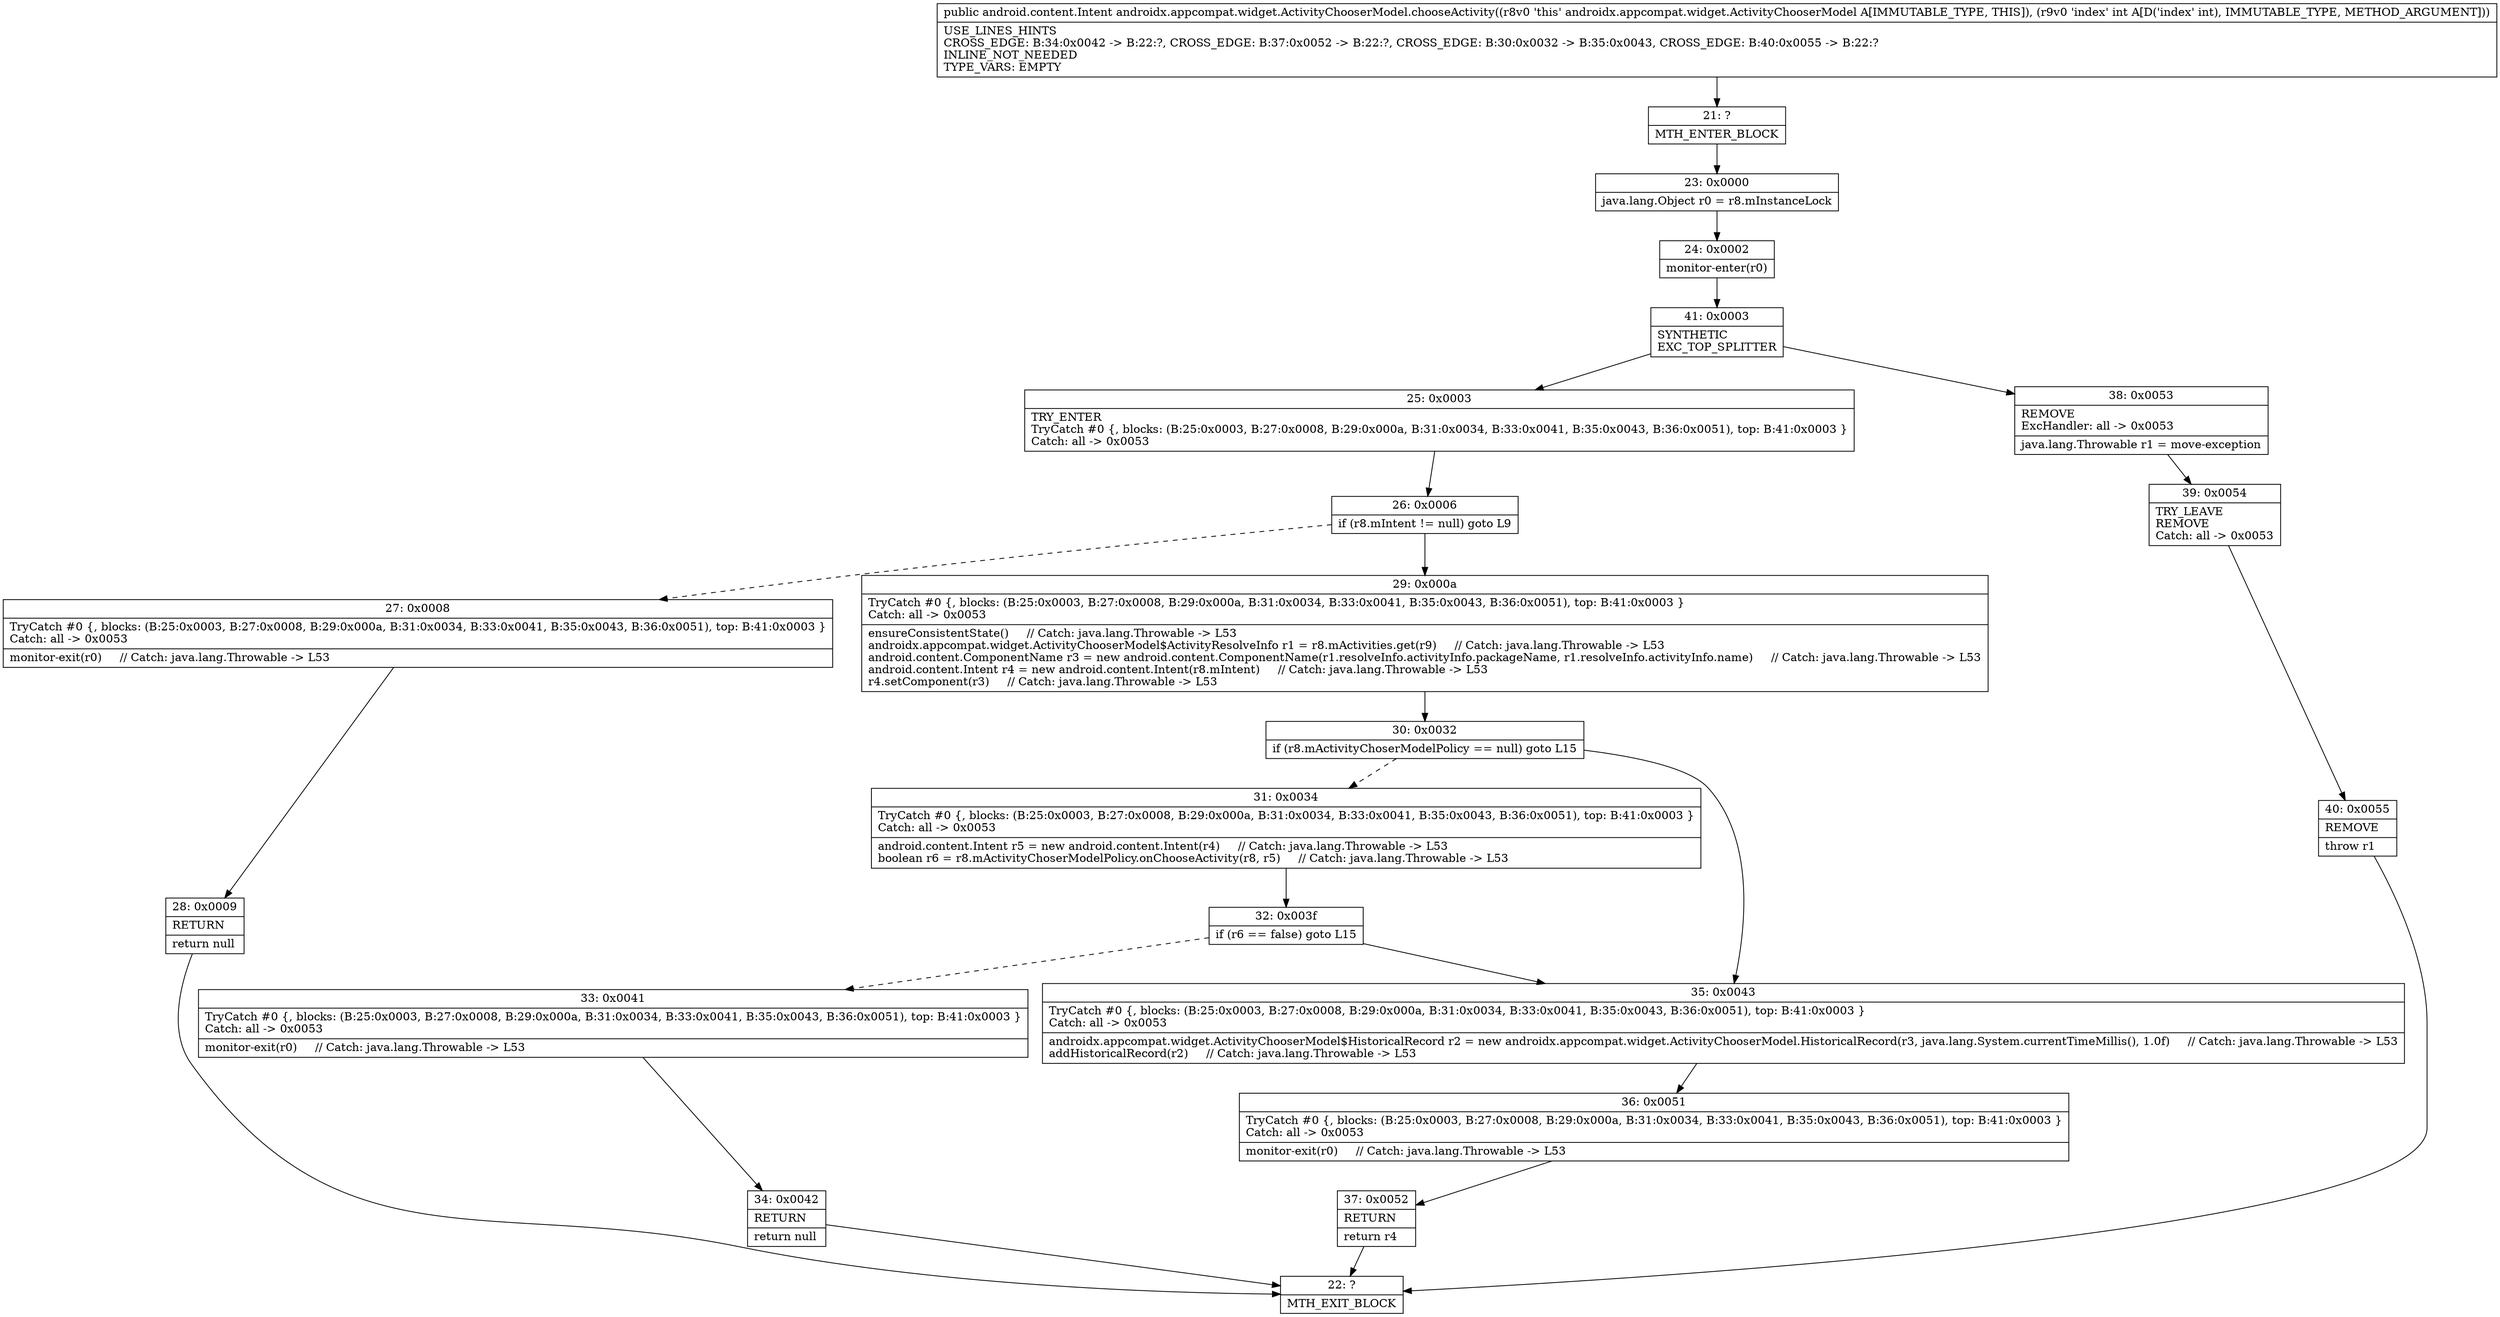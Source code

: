 digraph "CFG forandroidx.appcompat.widget.ActivityChooserModel.chooseActivity(I)Landroid\/content\/Intent;" {
Node_21 [shape=record,label="{21\:\ ?|MTH_ENTER_BLOCK\l}"];
Node_23 [shape=record,label="{23\:\ 0x0000|java.lang.Object r0 = r8.mInstanceLock\l}"];
Node_24 [shape=record,label="{24\:\ 0x0002|monitor\-enter(r0)\l}"];
Node_41 [shape=record,label="{41\:\ 0x0003|SYNTHETIC\lEXC_TOP_SPLITTER\l}"];
Node_25 [shape=record,label="{25\:\ 0x0003|TRY_ENTER\lTryCatch #0 \{, blocks: (B:25:0x0003, B:27:0x0008, B:29:0x000a, B:31:0x0034, B:33:0x0041, B:35:0x0043, B:36:0x0051), top: B:41:0x0003 \}\lCatch: all \-\> 0x0053\l}"];
Node_26 [shape=record,label="{26\:\ 0x0006|if (r8.mIntent != null) goto L9\l}"];
Node_27 [shape=record,label="{27\:\ 0x0008|TryCatch #0 \{, blocks: (B:25:0x0003, B:27:0x0008, B:29:0x000a, B:31:0x0034, B:33:0x0041, B:35:0x0043, B:36:0x0051), top: B:41:0x0003 \}\lCatch: all \-\> 0x0053\l|monitor\-exit(r0)     \/\/ Catch: java.lang.Throwable \-\> L53\l}"];
Node_28 [shape=record,label="{28\:\ 0x0009|RETURN\l|return null\l}"];
Node_22 [shape=record,label="{22\:\ ?|MTH_EXIT_BLOCK\l}"];
Node_29 [shape=record,label="{29\:\ 0x000a|TryCatch #0 \{, blocks: (B:25:0x0003, B:27:0x0008, B:29:0x000a, B:31:0x0034, B:33:0x0041, B:35:0x0043, B:36:0x0051), top: B:41:0x0003 \}\lCatch: all \-\> 0x0053\l|ensureConsistentState()     \/\/ Catch: java.lang.Throwable \-\> L53\landroidx.appcompat.widget.ActivityChooserModel$ActivityResolveInfo r1 = r8.mActivities.get(r9)     \/\/ Catch: java.lang.Throwable \-\> L53\landroid.content.ComponentName r3 = new android.content.ComponentName(r1.resolveInfo.activityInfo.packageName, r1.resolveInfo.activityInfo.name)     \/\/ Catch: java.lang.Throwable \-\> L53\landroid.content.Intent r4 = new android.content.Intent(r8.mIntent)     \/\/ Catch: java.lang.Throwable \-\> L53\lr4.setComponent(r3)     \/\/ Catch: java.lang.Throwable \-\> L53\l}"];
Node_30 [shape=record,label="{30\:\ 0x0032|if (r8.mActivityChoserModelPolicy == null) goto L15\l}"];
Node_31 [shape=record,label="{31\:\ 0x0034|TryCatch #0 \{, blocks: (B:25:0x0003, B:27:0x0008, B:29:0x000a, B:31:0x0034, B:33:0x0041, B:35:0x0043, B:36:0x0051), top: B:41:0x0003 \}\lCatch: all \-\> 0x0053\l|android.content.Intent r5 = new android.content.Intent(r4)     \/\/ Catch: java.lang.Throwable \-\> L53\lboolean r6 = r8.mActivityChoserModelPolicy.onChooseActivity(r8, r5)     \/\/ Catch: java.lang.Throwable \-\> L53\l}"];
Node_32 [shape=record,label="{32\:\ 0x003f|if (r6 == false) goto L15\l}"];
Node_33 [shape=record,label="{33\:\ 0x0041|TryCatch #0 \{, blocks: (B:25:0x0003, B:27:0x0008, B:29:0x000a, B:31:0x0034, B:33:0x0041, B:35:0x0043, B:36:0x0051), top: B:41:0x0003 \}\lCatch: all \-\> 0x0053\l|monitor\-exit(r0)     \/\/ Catch: java.lang.Throwable \-\> L53\l}"];
Node_34 [shape=record,label="{34\:\ 0x0042|RETURN\l|return null\l}"];
Node_35 [shape=record,label="{35\:\ 0x0043|TryCatch #0 \{, blocks: (B:25:0x0003, B:27:0x0008, B:29:0x000a, B:31:0x0034, B:33:0x0041, B:35:0x0043, B:36:0x0051), top: B:41:0x0003 \}\lCatch: all \-\> 0x0053\l|androidx.appcompat.widget.ActivityChooserModel$HistoricalRecord r2 = new androidx.appcompat.widget.ActivityChooserModel.HistoricalRecord(r3, java.lang.System.currentTimeMillis(), 1.0f)     \/\/ Catch: java.lang.Throwable \-\> L53\laddHistoricalRecord(r2)     \/\/ Catch: java.lang.Throwable \-\> L53\l}"];
Node_36 [shape=record,label="{36\:\ 0x0051|TryCatch #0 \{, blocks: (B:25:0x0003, B:27:0x0008, B:29:0x000a, B:31:0x0034, B:33:0x0041, B:35:0x0043, B:36:0x0051), top: B:41:0x0003 \}\lCatch: all \-\> 0x0053\l|monitor\-exit(r0)     \/\/ Catch: java.lang.Throwable \-\> L53\l}"];
Node_37 [shape=record,label="{37\:\ 0x0052|RETURN\l|return r4\l}"];
Node_38 [shape=record,label="{38\:\ 0x0053|REMOVE\lExcHandler: all \-\> 0x0053\l|java.lang.Throwable r1 = move\-exception\l}"];
Node_39 [shape=record,label="{39\:\ 0x0054|TRY_LEAVE\lREMOVE\lCatch: all \-\> 0x0053\l}"];
Node_40 [shape=record,label="{40\:\ 0x0055|REMOVE\l|throw r1\l}"];
MethodNode[shape=record,label="{public android.content.Intent androidx.appcompat.widget.ActivityChooserModel.chooseActivity((r8v0 'this' androidx.appcompat.widget.ActivityChooserModel A[IMMUTABLE_TYPE, THIS]), (r9v0 'index' int A[D('index' int), IMMUTABLE_TYPE, METHOD_ARGUMENT]))  | USE_LINES_HINTS\lCROSS_EDGE: B:34:0x0042 \-\> B:22:?, CROSS_EDGE: B:37:0x0052 \-\> B:22:?, CROSS_EDGE: B:30:0x0032 \-\> B:35:0x0043, CROSS_EDGE: B:40:0x0055 \-\> B:22:?\lINLINE_NOT_NEEDED\lTYPE_VARS: EMPTY\l}"];
MethodNode -> Node_21;Node_21 -> Node_23;
Node_23 -> Node_24;
Node_24 -> Node_41;
Node_41 -> Node_25;
Node_41 -> Node_38;
Node_25 -> Node_26;
Node_26 -> Node_27[style=dashed];
Node_26 -> Node_29;
Node_27 -> Node_28;
Node_28 -> Node_22;
Node_29 -> Node_30;
Node_30 -> Node_31[style=dashed];
Node_30 -> Node_35;
Node_31 -> Node_32;
Node_32 -> Node_33[style=dashed];
Node_32 -> Node_35;
Node_33 -> Node_34;
Node_34 -> Node_22;
Node_35 -> Node_36;
Node_36 -> Node_37;
Node_37 -> Node_22;
Node_38 -> Node_39;
Node_39 -> Node_40;
Node_40 -> Node_22;
}

